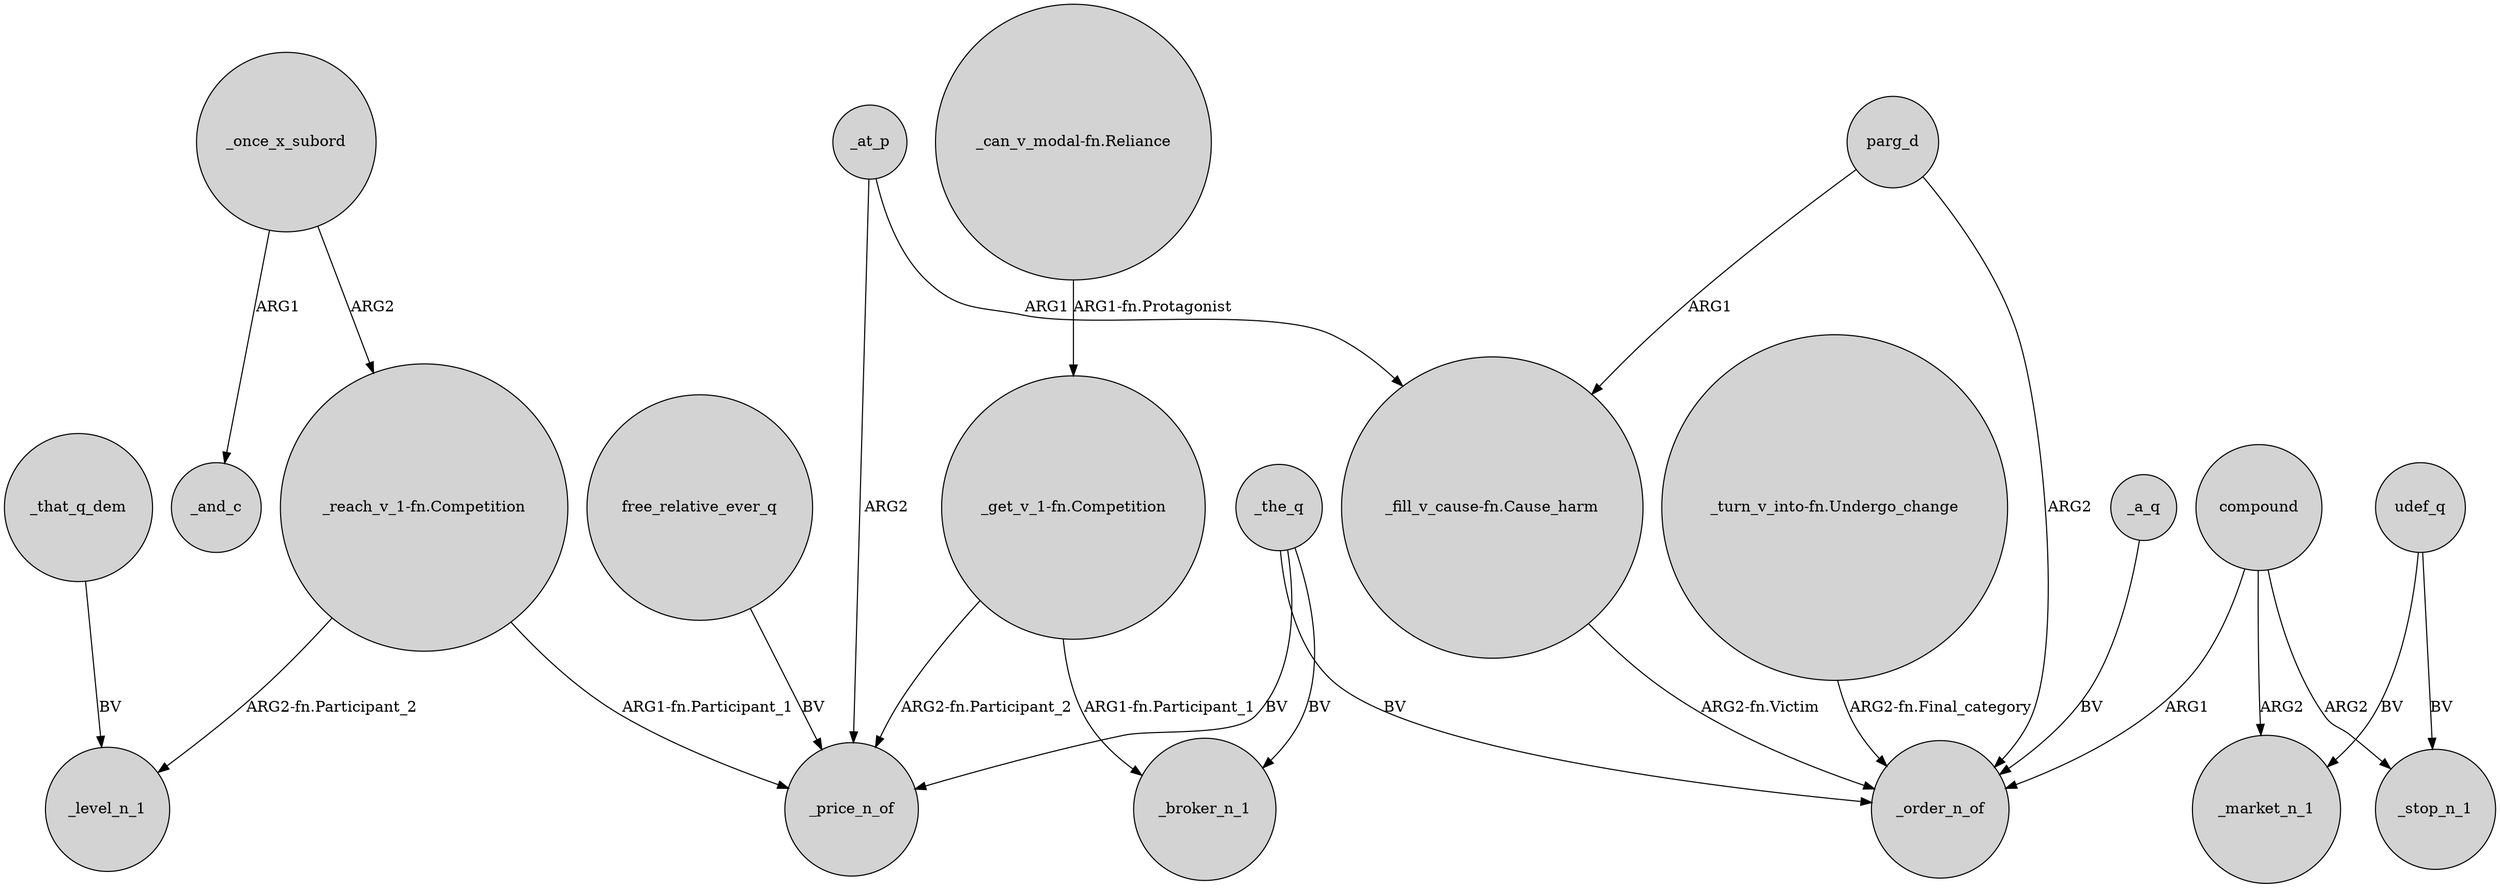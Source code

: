 digraph {
	node [shape=circle style=filled]
	_that_q_dem -> _level_n_1 [label=BV]
	udef_q -> _market_n_1 [label=BV]
	compound -> _order_n_of [label=ARG1]
	_a_q -> _order_n_of [label=BV]
	compound -> _market_n_1 [label=ARG2]
	"_reach_v_1-fn.Competition" -> _price_n_of [label="ARG1-fn.Participant_1"]
	"_can_v_modal-fn.Reliance" -> "_get_v_1-fn.Competition" [label="ARG1-fn.Protagonist"]
	_at_p -> "_fill_v_cause-fn.Cause_harm" [label=ARG1]
	parg_d -> _order_n_of [label=ARG2]
	compound -> _stop_n_1 [label=ARG2]
	udef_q -> _stop_n_1 [label=BV]
	_the_q -> _order_n_of [label=BV]
	_once_x_subord -> _and_c [label=ARG1]
	"_turn_v_into-fn.Undergo_change" -> _order_n_of [label="ARG2-fn.Final_category"]
	"_reach_v_1-fn.Competition" -> _level_n_1 [label="ARG2-fn.Participant_2"]
	_at_p -> _price_n_of [label=ARG2]
	"_fill_v_cause-fn.Cause_harm" -> _order_n_of [label="ARG2-fn.Victim"]
	"_get_v_1-fn.Competition" -> _price_n_of [label="ARG2-fn.Participant_2"]
	free_relative_ever_q -> _price_n_of [label=BV]
	"_get_v_1-fn.Competition" -> _broker_n_1 [label="ARG1-fn.Participant_1"]
	_the_q -> _price_n_of [label=BV]
	_the_q -> _broker_n_1 [label=BV]
	parg_d -> "_fill_v_cause-fn.Cause_harm" [label=ARG1]
	_once_x_subord -> "_reach_v_1-fn.Competition" [label=ARG2]
}
